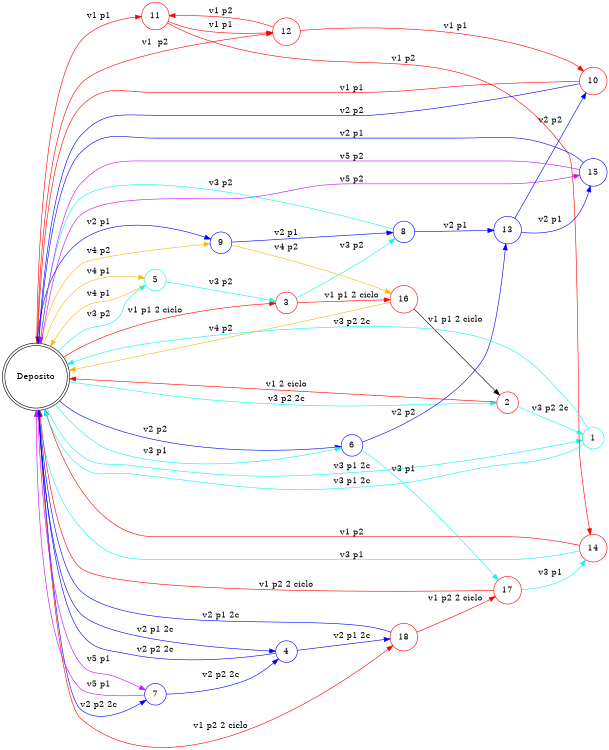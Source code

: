 digraph finite_state_machine {
	rankdir=LR;
	size="8,5"

	node [shape = doublecircle]; Deposito;
	node [shape = circle];
    node [color = red] 11 12 10 3 16 2 14 18 17;
    node [color = blue] 9 8 13 15 4 18 6 10 7 4;
    node [color = "#0ef6ee"] 6 17 14 1 5 3 8 2 ;
    node [color = "#f6b80e"] 9 16;
    node [color = "#c80ef6"] 7 15;
    
    // v1
	Deposito -> 11 [label = "v1 p1"; color=red];
	11 -> 12 [label = "v1 p1"; color=red];
	12 -> 10 [label = "v1 p1"; color=red];
	10 -> Deposito [label = "v1 p1"; color=red];
    Deposito -> 3 [label = "v1 p1 2 ciclo"; color=red];
	3 -> 16 [label = "v1 p1 2 ciclo"; color=red];
	16 -> 2 [label = "v1 p1 2 ciclo"];
	2 -> Deposito [label = "v1 2 ciclo"; color=red];
    // ----------------
    Deposito -> 12[label = "v1  p2"; color=red];
	12 -> 11[label = "v1 p2"; color=red];
	11 -> 14[label = "v1 p2"; color=red];
	14 -> Deposito[label = "v1 p2"; color=red];
    Deposito -> 18[label = "v1 p2 2 ciclo"; color=red];
	18 -> 17[label = "v1 p2 2 ciclo"; color=red];
	17 -> Deposito[label = "v1 p2 2 ciclo"; color=red];

    // v2
	Deposito -> 9 [label = "v2 p1"; color=blue];
	9 -> 8[label = "v2 p1"; color=blue];
	8 -> 13[label = "v2 p1"; color=blue];
	13 -> 15[label = "v2 p1"; color=blue];
	15 -> Deposito[label = "v2 p1"; color=blue];
    Deposito -> 4[label = "v2 p1 2c"; color=blue];
	4 -> 18[label = "v2 p1 2c"; color=blue];
	18 -> Deposito[label = "v2 p1 2c"; color=blue];
    // ------
    Deposito -> 6[label = "v2 p2"; color=blue];
	6 -> 13[label = "v2 p2"; color=blue];
	13 -> 10[label = "v2 p2"; color=blue];
	10 -> Deposito[label = "v2 p2"; color=blue];
    Deposito -> 7[label = "v2 p2 2c"; color=blue];
	7 -> 4[label = "v2 p2 2c"; color=blue];
	4 -> Deposito[label = "v2 p2 2c"; color=blue];

    // v3
	Deposito -> 6[label = "v3 p1"; color="#0ef6ee"];
	6 -> 17[label = "v3 p1"; color="#0ef6ee"];
	17 -> 14[label = "v3 p1"; color="#0ef6ee"];
	14 -> Deposito[label = "v3 p1"; color="#0ef6ee"];

    Deposito -> 1[label = "v3 p1 2c"; color="#0ef6ee"];
	1 -> Deposito[label = "v3 p1 2c"; color="#0ef6ee"];
    // ----
    Deposito -> 5[label = "v3 p2"; color="#0ef6ee"];
	5 -> 3[label = "v3 p2"; color="#0ef6ee"];
	3 -> 8[label = "v3 p2"; color="#0ef6ee"];
	8 -> Deposito[label = "v3 p2"; color="#0ef6ee"];

    Deposito -> 2[label = "v3 p2 2c"; color="#0ef6ee"];
	2 -> 1[label = "v3 p2 2c"; color="#0ef6ee"];
	1 -> Deposito[label = "v3 p2 2c"; color="#0ef6ee"];

    // v4
	Deposito -> 5[label = "v4 p1"; color="#f6b80e"];
	5 -> Deposito[label = "v4 p1"; color="#f6b80e"];
    
    Deposito -> 9[label = "v4 p2"; color="#f6b80e"];
	9 -> 16[label = "v4 p2"; color="#f6b80e"];
	16 -> Deposito[label = "v4 p2"; color="#f6b80e"];
    
    // v5
	Deposito -> 7 [label = "v5 p1"; color="#c80ef6"];
	7 -> Deposito[label = "v5 p1"; color="#c80ef6"];
    Deposito -> 15[label = "v5 p2"; color="#c80ef6"];
	15 -> Deposito[label = "v5 p2"; color="#c80ef6"];
    
}
